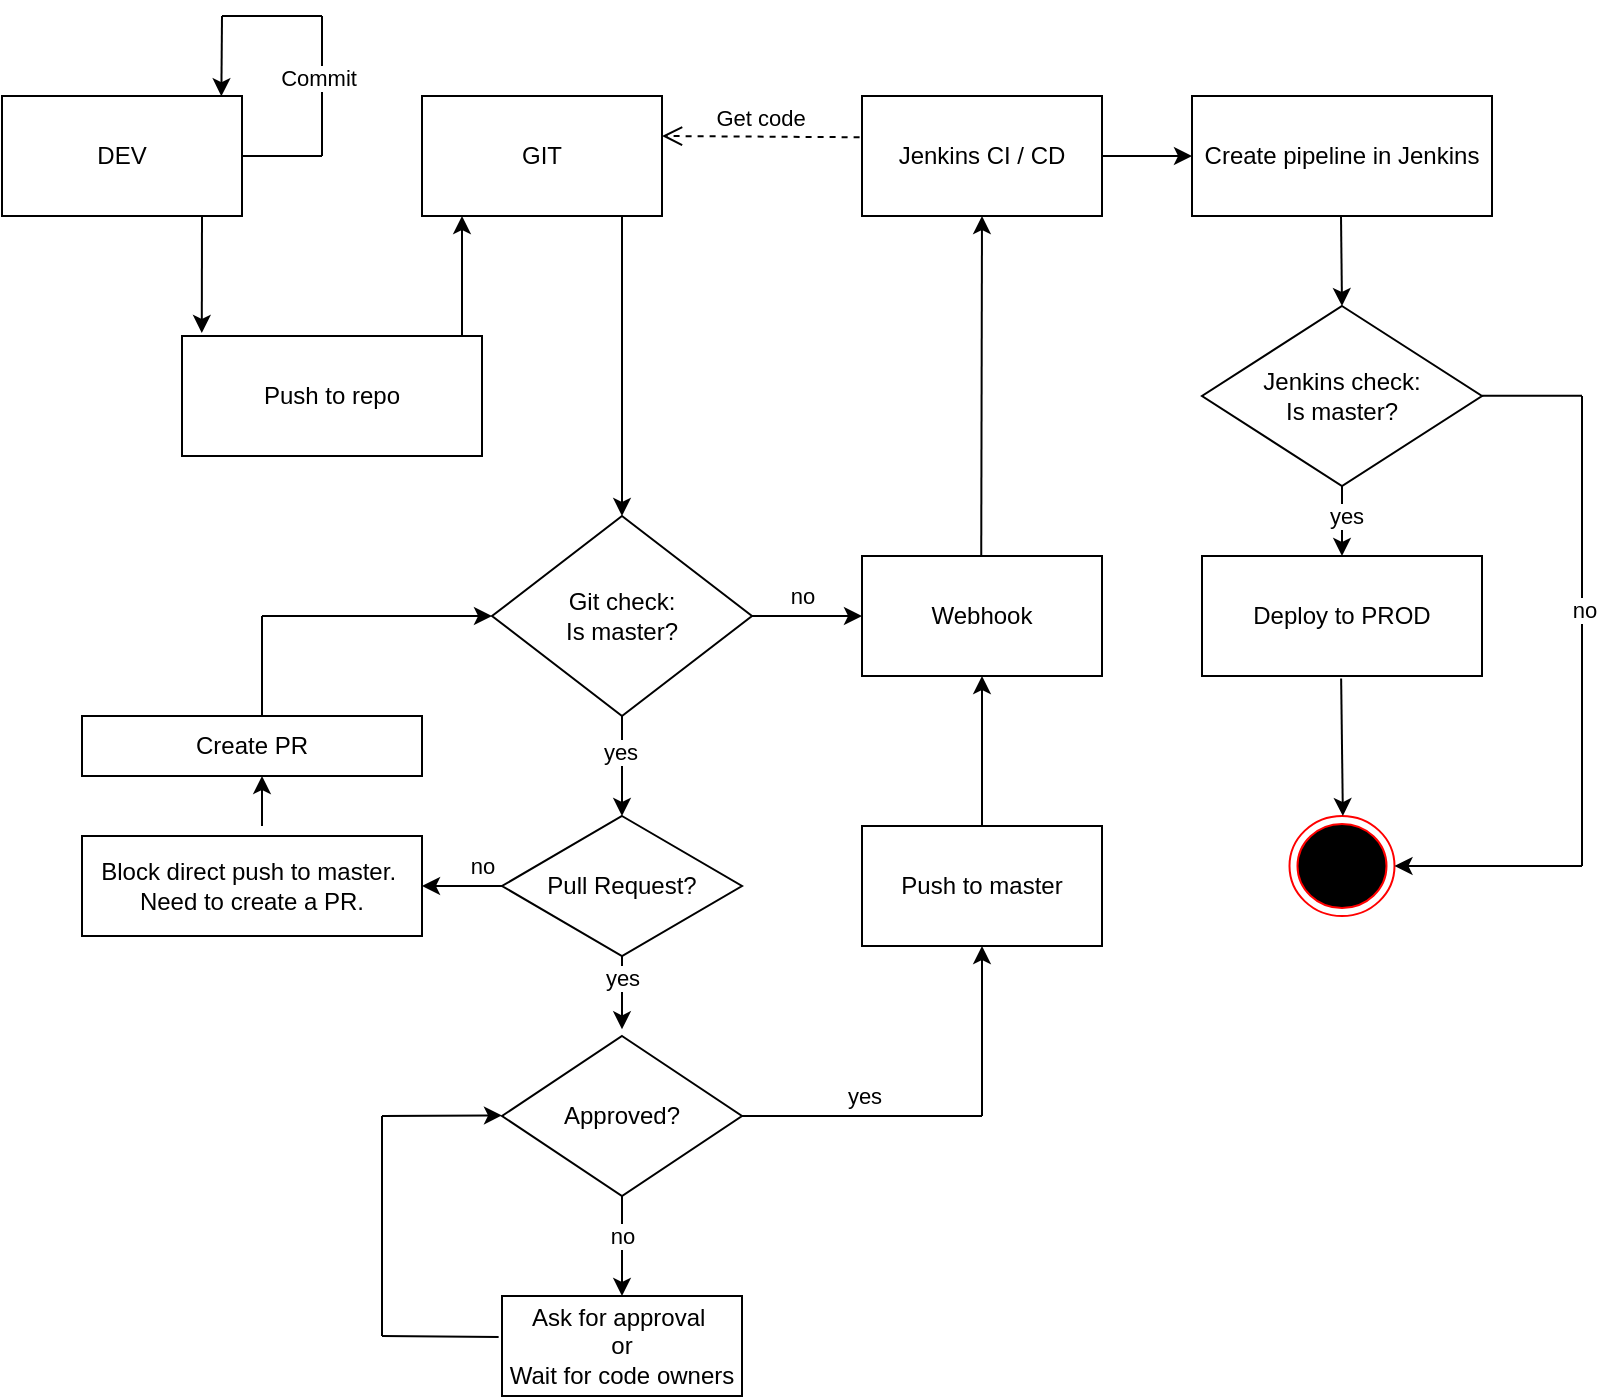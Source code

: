 <mxfile version="23.1.5" type="github">
  <diagram name="Page-1" id="gn0uq_FHL4GH7iVwz3Jk">
    <mxGraphModel dx="1140" dy="761" grid="1" gridSize="10" guides="1" tooltips="1" connect="1" arrows="1" fold="1" page="1" pageScale="1" pageWidth="827" pageHeight="1169" math="0" shadow="0">
      <root>
        <mxCell id="0" />
        <mxCell id="1" parent="0" />
        <mxCell id="xEWYe0WlcGR3rtT7nl-Z-1" value="Deploy to PROD" style="rounded=0;whiteSpace=wrap;html=1;" parent="1" vertex="1">
          <mxGeometry x="670" y="310" width="140" height="60" as="geometry" />
        </mxCell>
        <mxCell id="xEWYe0WlcGR3rtT7nl-Z-2" value="DEV" style="rounded=0;whiteSpace=wrap;html=1;" parent="1" vertex="1">
          <mxGeometry x="70" y="80" width="120" height="60" as="geometry" />
        </mxCell>
        <mxCell id="xEWYe0WlcGR3rtT7nl-Z-3" value="GIT" style="rounded=0;whiteSpace=wrap;html=1;" parent="1" vertex="1">
          <mxGeometry x="280" y="80" width="120" height="60" as="geometry" />
        </mxCell>
        <mxCell id="xEWYe0WlcGR3rtT7nl-Z-4" value="Jenkins CI / CD" style="rounded=0;whiteSpace=wrap;html=1;" parent="1" vertex="1">
          <mxGeometry x="500" y="80" width="120" height="60" as="geometry" />
        </mxCell>
        <mxCell id="xEWYe0WlcGR3rtT7nl-Z-5" value="Jenkins check:&lt;br&gt;Is master?" style="rhombus;whiteSpace=wrap;html=1;" parent="1" vertex="1">
          <mxGeometry x="670" y="185" width="140" height="90" as="geometry" />
        </mxCell>
        <mxCell id="xEWYe0WlcGR3rtT7nl-Z-6" value="Webhook" style="rounded=0;whiteSpace=wrap;html=1;" parent="1" vertex="1">
          <mxGeometry x="500" y="310" width="120" height="60" as="geometry" />
        </mxCell>
        <mxCell id="xEWYe0WlcGR3rtT7nl-Z-7" value="Push to repo" style="rounded=0;whiteSpace=wrap;html=1;" parent="1" vertex="1">
          <mxGeometry x="160" y="200" width="150" height="60" as="geometry" />
        </mxCell>
        <mxCell id="xEWYe0WlcGR3rtT7nl-Z-8" value="Git check:&lt;br&gt;Is master?" style="rhombus;whiteSpace=wrap;html=1;" parent="1" vertex="1">
          <mxGeometry x="315" y="290" width="130" height="100" as="geometry" />
        </mxCell>
        <mxCell id="xEWYe0WlcGR3rtT7nl-Z-53" value="" style="edgeStyle=orthogonalEdgeStyle;rounded=0;orthogonalLoop=1;jettySize=auto;html=1;" parent="1" edge="1">
          <mxGeometry relative="1" as="geometry">
            <mxPoint x="200" y="445" as="sourcePoint" />
            <mxPoint x="200" y="420" as="targetPoint" />
          </mxGeometry>
        </mxCell>
        <mxCell id="xEWYe0WlcGR3rtT7nl-Z-9" value="Block direct push to master.&amp;nbsp;&lt;br&gt;Need to create a PR." style="rounded=0;whiteSpace=wrap;html=1;" parent="1" vertex="1">
          <mxGeometry x="110" y="450" width="170" height="50" as="geometry" />
        </mxCell>
        <mxCell id="xEWYe0WlcGR3rtT7nl-Z-10" value="Pull Request?" style="rhombus;whiteSpace=wrap;html=1;" parent="1" vertex="1">
          <mxGeometry x="320" y="440" width="120" height="70" as="geometry" />
        </mxCell>
        <mxCell id="xEWYe0WlcGR3rtT7nl-Z-11" value="Create PR" style="rounded=0;whiteSpace=wrap;html=1;" parent="1" vertex="1">
          <mxGeometry x="110" y="390" width="170" height="30" as="geometry" />
        </mxCell>
        <mxCell id="xEWYe0WlcGR3rtT7nl-Z-12" value="Create pipeline in Jenkins" style="rounded=0;whiteSpace=wrap;html=1;" parent="1" vertex="1">
          <mxGeometry x="665" y="80" width="150" height="60" as="geometry" />
        </mxCell>
        <mxCell id="xEWYe0WlcGR3rtT7nl-Z-13" value="Approved?" style="rhombus;whiteSpace=wrap;html=1;" parent="1" vertex="1">
          <mxGeometry x="320" y="550" width="120" height="80" as="geometry" />
        </mxCell>
        <mxCell id="xEWYe0WlcGR3rtT7nl-Z-14" value="Ask for approval&amp;nbsp;&lt;br&gt;or&lt;br&gt;Wait for code owners" style="rounded=0;whiteSpace=wrap;html=1;" parent="1" vertex="1">
          <mxGeometry x="320" y="680" width="120" height="50" as="geometry" />
        </mxCell>
        <mxCell id="xEWYe0WlcGR3rtT7nl-Z-15" value="" style="endArrow=classic;html=1;rounded=0;entryX=0.5;entryY=0;entryDx=0;entryDy=0;" parent="1" target="xEWYe0WlcGR3rtT7nl-Z-8" edge="1">
          <mxGeometry width="50" height="50" relative="1" as="geometry">
            <mxPoint x="380" y="140" as="sourcePoint" />
            <mxPoint x="440" y="170" as="targetPoint" />
          </mxGeometry>
        </mxCell>
        <mxCell id="xEWYe0WlcGR3rtT7nl-Z-16" value="" style="endArrow=classic;html=1;rounded=0;entryX=0.066;entryY=-0.025;entryDx=0;entryDy=0;entryPerimeter=0;" parent="1" target="xEWYe0WlcGR3rtT7nl-Z-7" edge="1">
          <mxGeometry width="50" height="50" relative="1" as="geometry">
            <mxPoint x="170" y="140" as="sourcePoint" />
            <mxPoint x="480" y="170" as="targetPoint" />
          </mxGeometry>
        </mxCell>
        <mxCell id="xEWYe0WlcGR3rtT7nl-Z-17" value="" style="endArrow=classic;html=1;rounded=0;" parent="1" edge="1">
          <mxGeometry width="50" height="50" relative="1" as="geometry">
            <mxPoint x="300" y="200" as="sourcePoint" />
            <mxPoint x="300" y="140" as="targetPoint" />
          </mxGeometry>
        </mxCell>
        <mxCell id="xEWYe0WlcGR3rtT7nl-Z-18" value="" style="endArrow=classic;html=1;rounded=0;entryX=0.5;entryY=1;entryDx=0;entryDy=0;exitX=0.364;exitY=0;exitDx=0;exitDy=0;exitPerimeter=0;" parent="1" target="xEWYe0WlcGR3rtT7nl-Z-4" edge="1">
          <mxGeometry width="50" height="50" relative="1" as="geometry">
            <mxPoint x="559.62" y="310" as="sourcePoint" />
            <mxPoint x="559.58" y="170" as="targetPoint" />
          </mxGeometry>
        </mxCell>
        <mxCell id="xEWYe0WlcGR3rtT7nl-Z-19" value="Get code" style="html=1;verticalAlign=bottom;endArrow=open;dashed=1;endSize=8;curved=0;rounded=0;exitX=-0.01;exitY=0.344;exitDx=0;exitDy=0;exitPerimeter=0;" parent="1" source="xEWYe0WlcGR3rtT7nl-Z-4" edge="1">
          <mxGeometry relative="1" as="geometry">
            <mxPoint x="485" y="100" as="sourcePoint" />
            <mxPoint x="400" y="100" as="targetPoint" />
          </mxGeometry>
        </mxCell>
        <mxCell id="xEWYe0WlcGR3rtT7nl-Z-23" value="" style="endArrow=classic;html=1;rounded=0;entryX=0.5;entryY=0;entryDx=0;entryDy=0;exitX=0.5;exitY=1;exitDx=0;exitDy=0;" parent="1" target="xEWYe0WlcGR3rtT7nl-Z-10" edge="1">
          <mxGeometry width="50" height="50" relative="1" as="geometry">
            <mxPoint x="380" y="390" as="sourcePoint" />
            <mxPoint x="405" y="370" as="targetPoint" />
          </mxGeometry>
        </mxCell>
        <mxCell id="xEWYe0WlcGR3rtT7nl-Z-56" value="yes" style="edgeLabel;html=1;align=center;verticalAlign=middle;resizable=0;points=[];" parent="xEWYe0WlcGR3rtT7nl-Z-23" vertex="1" connectable="0">
          <mxGeometry x="-0.307" y="-1" relative="1" as="geometry">
            <mxPoint as="offset" />
          </mxGeometry>
        </mxCell>
        <mxCell id="xEWYe0WlcGR3rtT7nl-Z-24" value="" style="endArrow=classic;html=1;rounded=0;exitX=0;exitY=0.5;exitDx=0;exitDy=0;entryX=1;entryY=0.5;entryDx=0;entryDy=0;" parent="1" source="xEWYe0WlcGR3rtT7nl-Z-10" target="xEWYe0WlcGR3rtT7nl-Z-9" edge="1">
          <mxGeometry width="50" height="50" relative="1" as="geometry">
            <mxPoint x="300" y="470" as="sourcePoint" />
            <mxPoint x="350" y="420" as="targetPoint" />
          </mxGeometry>
        </mxCell>
        <mxCell id="xEWYe0WlcGR3rtT7nl-Z-57" value="no" style="edgeLabel;html=1;align=center;verticalAlign=middle;resizable=0;points=[];" parent="xEWYe0WlcGR3rtT7nl-Z-24" vertex="1" connectable="0">
          <mxGeometry x="-0.45" y="1" relative="1" as="geometry">
            <mxPoint x="1" y="-11" as="offset" />
          </mxGeometry>
        </mxCell>
        <mxCell id="xEWYe0WlcGR3rtT7nl-Z-26" value="" style="endArrow=classic;html=1;rounded=0;entryX=0;entryY=0.5;entryDx=0;entryDy=0;" parent="1" edge="1">
          <mxGeometry width="50" height="50" relative="1" as="geometry">
            <mxPoint x="200" y="340" as="sourcePoint" />
            <mxPoint x="315" y="340" as="targetPoint" />
          </mxGeometry>
        </mxCell>
        <mxCell id="xEWYe0WlcGR3rtT7nl-Z-27" value="" style="endArrow=none;html=1;rounded=0;" parent="1" edge="1">
          <mxGeometry width="50" height="50" relative="1" as="geometry">
            <mxPoint x="200" y="390" as="sourcePoint" />
            <mxPoint x="200" y="340" as="targetPoint" />
          </mxGeometry>
        </mxCell>
        <mxCell id="xEWYe0WlcGR3rtT7nl-Z-28" value="" style="endArrow=classic;html=1;rounded=0;entryX=0.5;entryY=-0.042;entryDx=0;entryDy=0;entryPerimeter=0;exitX=0.5;exitY=1;exitDx=0;exitDy=0;" parent="1" source="xEWYe0WlcGR3rtT7nl-Z-10" target="xEWYe0WlcGR3rtT7nl-Z-13" edge="1">
          <mxGeometry width="50" height="50" relative="1" as="geometry">
            <mxPoint x="200" y="540" as="sourcePoint" />
            <mxPoint x="250" y="490" as="targetPoint" />
          </mxGeometry>
        </mxCell>
        <mxCell id="xEWYe0WlcGR3rtT7nl-Z-58" value="yes" style="edgeLabel;html=1;align=center;verticalAlign=middle;resizable=0;points=[];" parent="xEWYe0WlcGR3rtT7nl-Z-28" vertex="1" connectable="0">
          <mxGeometry x="-0.712" y="2" relative="1" as="geometry">
            <mxPoint x="-2" y="5" as="offset" />
          </mxGeometry>
        </mxCell>
        <mxCell id="xEWYe0WlcGR3rtT7nl-Z-29" value="" style="endArrow=classic;html=1;rounded=0;exitX=0.5;exitY=1;exitDx=0;exitDy=0;entryX=0.5;entryY=0;entryDx=0;entryDy=0;" parent="1" source="xEWYe0WlcGR3rtT7nl-Z-13" target="xEWYe0WlcGR3rtT7nl-Z-14" edge="1">
          <mxGeometry width="50" height="50" relative="1" as="geometry">
            <mxPoint x="370" y="710" as="sourcePoint" />
            <mxPoint x="420" y="660" as="targetPoint" />
          </mxGeometry>
        </mxCell>
        <mxCell id="xEWYe0WlcGR3rtT7nl-Z-59" value="no" style="edgeLabel;html=1;align=center;verticalAlign=middle;resizable=0;points=[];" parent="xEWYe0WlcGR3rtT7nl-Z-29" vertex="1" connectable="0">
          <mxGeometry x="-0.331" y="3" relative="1" as="geometry">
            <mxPoint x="-3" y="3" as="offset" />
          </mxGeometry>
        </mxCell>
        <mxCell id="xEWYe0WlcGR3rtT7nl-Z-30" value="" style="endArrow=classic;html=1;rounded=0;" parent="1" edge="1">
          <mxGeometry width="50" height="50" relative="1" as="geometry">
            <mxPoint x="260" y="590" as="sourcePoint" />
            <mxPoint x="320" y="589.71" as="targetPoint" />
          </mxGeometry>
        </mxCell>
        <mxCell id="xEWYe0WlcGR3rtT7nl-Z-31" value="" style="endArrow=none;html=1;rounded=0;" parent="1" edge="1">
          <mxGeometry width="50" height="50" relative="1" as="geometry">
            <mxPoint x="260" y="700" as="sourcePoint" />
            <mxPoint x="260" y="590" as="targetPoint" />
          </mxGeometry>
        </mxCell>
        <mxCell id="xEWYe0WlcGR3rtT7nl-Z-32" value="" style="endArrow=none;html=1;rounded=0;entryX=-0.014;entryY=0.409;entryDx=0;entryDy=0;entryPerimeter=0;" parent="1" target="xEWYe0WlcGR3rtT7nl-Z-14" edge="1">
          <mxGeometry width="50" height="50" relative="1" as="geometry">
            <mxPoint x="260" y="700" as="sourcePoint" />
            <mxPoint x="310" y="700" as="targetPoint" />
          </mxGeometry>
        </mxCell>
        <mxCell id="xEWYe0WlcGR3rtT7nl-Z-33" value="" style="endArrow=classic;html=1;rounded=0;entryX=0;entryY=0.5;entryDx=0;entryDy=0;exitX=1;exitY=0.5;exitDx=0;exitDy=0;" parent="1" source="xEWYe0WlcGR3rtT7nl-Z-8" target="xEWYe0WlcGR3rtT7nl-Z-6" edge="1">
          <mxGeometry width="50" height="50" relative="1" as="geometry">
            <mxPoint x="410" y="310" as="sourcePoint" />
            <mxPoint x="460" y="260" as="targetPoint" />
          </mxGeometry>
        </mxCell>
        <mxCell id="xEWYe0WlcGR3rtT7nl-Z-55" value="no" style="edgeLabel;html=1;align=center;verticalAlign=middle;resizable=0;points=[];" parent="xEWYe0WlcGR3rtT7nl-Z-33" vertex="1" connectable="0">
          <mxGeometry x="-0.179" y="3" relative="1" as="geometry">
            <mxPoint x="2" y="-7" as="offset" />
          </mxGeometry>
        </mxCell>
        <mxCell id="xEWYe0WlcGR3rtT7nl-Z-34" value="" style="endArrow=classic;html=1;rounded=0;entryX=0.5;entryY=1;entryDx=0;entryDy=0;" parent="1" target="xEWYe0WlcGR3rtT7nl-Z-6" edge="1" source="O2b6CQ9GffKvow3a5KKp-1">
          <mxGeometry width="50" height="50" relative="1" as="geometry">
            <mxPoint x="560" y="590" as="sourcePoint" />
            <mxPoint x="570" y="340" as="targetPoint" />
          </mxGeometry>
        </mxCell>
        <mxCell id="xEWYe0WlcGR3rtT7nl-Z-35" value="" style="endArrow=none;html=1;rounded=0;exitX=1;exitY=0.5;exitDx=0;exitDy=0;" parent="1" source="xEWYe0WlcGR3rtT7nl-Z-13" edge="1">
          <mxGeometry width="50" height="50" relative="1" as="geometry">
            <mxPoint x="440" y="590" as="sourcePoint" />
            <mxPoint x="560" y="590" as="targetPoint" />
          </mxGeometry>
        </mxCell>
        <mxCell id="xEWYe0WlcGR3rtT7nl-Z-60" value="yes" style="edgeLabel;html=1;align=center;verticalAlign=middle;resizable=0;points=[];" parent="xEWYe0WlcGR3rtT7nl-Z-35" vertex="1" connectable="0">
          <mxGeometry x="0.055" y="-1" relative="1" as="geometry">
            <mxPoint x="-3" y="-11" as="offset" />
          </mxGeometry>
        </mxCell>
        <mxCell id="xEWYe0WlcGR3rtT7nl-Z-36" value="" style="endArrow=classic;html=1;rounded=0;entryX=0;entryY=0.5;entryDx=0;entryDy=0;exitX=1;exitY=0.5;exitDx=0;exitDy=0;" parent="1" source="xEWYe0WlcGR3rtT7nl-Z-4" target="xEWYe0WlcGR3rtT7nl-Z-12" edge="1">
          <mxGeometry width="50" height="50" relative="1" as="geometry">
            <mxPoint x="620" y="100" as="sourcePoint" />
            <mxPoint x="660" y="100" as="targetPoint" />
          </mxGeometry>
        </mxCell>
        <mxCell id="xEWYe0WlcGR3rtT7nl-Z-37" value="" style="endArrow=classic;html=1;rounded=0;entryX=0.5;entryY=0;entryDx=0;entryDy=0;" parent="1" target="xEWYe0WlcGR3rtT7nl-Z-5" edge="1">
          <mxGeometry width="50" height="50" relative="1" as="geometry">
            <mxPoint x="739.5" y="140" as="sourcePoint" />
            <mxPoint x="740" y="180" as="targetPoint" />
          </mxGeometry>
        </mxCell>
        <mxCell id="xEWYe0WlcGR3rtT7nl-Z-39" value="" style="ellipse;html=1;shape=endState;fillColor=#000000;strokeColor=#ff0000;" parent="1" vertex="1">
          <mxGeometry x="713.75" y="440" width="52.5" height="50" as="geometry" />
        </mxCell>
        <mxCell id="xEWYe0WlcGR3rtT7nl-Z-40" value="" style="endArrow=none;html=1;rounded=0;" parent="1" edge="1">
          <mxGeometry width="50" height="50" relative="1" as="geometry">
            <mxPoint x="860" y="229.86" as="sourcePoint" />
            <mxPoint x="820" y="229.86" as="targetPoint" />
            <Array as="points">
              <mxPoint x="810" y="229.86" />
            </Array>
          </mxGeometry>
        </mxCell>
        <mxCell id="xEWYe0WlcGR3rtT7nl-Z-42" value="" style="endArrow=none;html=1;rounded=0;" parent="1" edge="1">
          <mxGeometry width="50" height="50" relative="1" as="geometry">
            <mxPoint x="860" y="465" as="sourcePoint" />
            <mxPoint x="860" y="230" as="targetPoint" />
          </mxGeometry>
        </mxCell>
        <mxCell id="xEWYe0WlcGR3rtT7nl-Z-61" value="no" style="edgeLabel;html=1;align=center;verticalAlign=middle;resizable=0;points=[];" parent="xEWYe0WlcGR3rtT7nl-Z-42" vertex="1" connectable="0">
          <mxGeometry x="0.094" relative="1" as="geometry">
            <mxPoint x="1" as="offset" />
          </mxGeometry>
        </mxCell>
        <mxCell id="xEWYe0WlcGR3rtT7nl-Z-43" value="" style="endArrow=classic;html=1;rounded=0;entryX=0.5;entryY=0;entryDx=0;entryDy=0;exitX=0.467;exitY=1.02;exitDx=0;exitDy=0;exitPerimeter=0;" parent="1" edge="1">
          <mxGeometry width="50" height="50" relative="1" as="geometry">
            <mxPoint x="739.57" y="371.2" as="sourcePoint" />
            <mxPoint x="740.44" y="440" as="targetPoint" />
          </mxGeometry>
        </mxCell>
        <mxCell id="xEWYe0WlcGR3rtT7nl-Z-44" value="" style="endArrow=classic;html=1;rounded=0;entryX=1;entryY=0.5;entryDx=0;entryDy=0;" parent="1" target="xEWYe0WlcGR3rtT7nl-Z-39" edge="1">
          <mxGeometry width="50" height="50" relative="1" as="geometry">
            <mxPoint x="860" y="465" as="sourcePoint" />
            <mxPoint x="770" y="465" as="targetPoint" />
          </mxGeometry>
        </mxCell>
        <mxCell id="xEWYe0WlcGR3rtT7nl-Z-45" value="" style="endArrow=classic;html=1;rounded=0;entryX=0.5;entryY=0;entryDx=0;entryDy=0;exitX=0.5;exitY=1;exitDx=0;exitDy=0;" parent="1" source="xEWYe0WlcGR3rtT7nl-Z-5" target="xEWYe0WlcGR3rtT7nl-Z-1" edge="1">
          <mxGeometry width="50" height="50" relative="1" as="geometry">
            <mxPoint x="790" y="260" as="sourcePoint" />
            <mxPoint x="840" y="210" as="targetPoint" />
          </mxGeometry>
        </mxCell>
        <mxCell id="xEWYe0WlcGR3rtT7nl-Z-62" value="yes" style="edgeLabel;html=1;align=center;verticalAlign=middle;resizable=0;points=[];" parent="xEWYe0WlcGR3rtT7nl-Z-45" vertex="1" connectable="0">
          <mxGeometry x="-0.229" y="2" relative="1" as="geometry">
            <mxPoint y="1" as="offset" />
          </mxGeometry>
        </mxCell>
        <mxCell id="xEWYe0WlcGR3rtT7nl-Z-48" value="" style="endArrow=none;html=1;rounded=0;" parent="1" edge="1">
          <mxGeometry width="50" height="50" relative="1" as="geometry">
            <mxPoint x="190" y="110" as="sourcePoint" />
            <mxPoint x="230" y="110" as="targetPoint" />
          </mxGeometry>
        </mxCell>
        <mxCell id="xEWYe0WlcGR3rtT7nl-Z-49" value="" style="endArrow=none;html=1;rounded=0;" parent="1" edge="1">
          <mxGeometry width="50" height="50" relative="1" as="geometry">
            <mxPoint x="230" y="110" as="sourcePoint" />
            <mxPoint x="230" y="40" as="targetPoint" />
          </mxGeometry>
        </mxCell>
        <mxCell id="xEWYe0WlcGR3rtT7nl-Z-52" value="Commit" style="edgeLabel;html=1;align=center;verticalAlign=middle;resizable=0;points=[];" parent="xEWYe0WlcGR3rtT7nl-Z-49" vertex="1" connectable="0">
          <mxGeometry x="0.588" y="2" relative="1" as="geometry">
            <mxPoint y="16" as="offset" />
          </mxGeometry>
        </mxCell>
        <mxCell id="xEWYe0WlcGR3rtT7nl-Z-50" value="" style="endArrow=none;html=1;rounded=0;" parent="1" edge="1">
          <mxGeometry width="50" height="50" relative="1" as="geometry">
            <mxPoint x="180" y="40" as="sourcePoint" />
            <mxPoint x="230" y="40" as="targetPoint" />
          </mxGeometry>
        </mxCell>
        <mxCell id="xEWYe0WlcGR3rtT7nl-Z-51" value="" style="endArrow=classic;html=1;rounded=0;entryX=0.914;entryY=0.002;entryDx=0;entryDy=0;entryPerimeter=0;" parent="1" target="xEWYe0WlcGR3rtT7nl-Z-2" edge="1">
          <mxGeometry width="50" height="50" relative="1" as="geometry">
            <mxPoint x="180" y="40" as="sourcePoint" />
            <mxPoint x="240" y="130" as="targetPoint" />
          </mxGeometry>
        </mxCell>
        <mxCell id="O2b6CQ9GffKvow3a5KKp-2" value="" style="endArrow=classic;html=1;rounded=0;entryX=0.5;entryY=1;entryDx=0;entryDy=0;" edge="1" parent="1" target="O2b6CQ9GffKvow3a5KKp-1">
          <mxGeometry width="50" height="50" relative="1" as="geometry">
            <mxPoint x="560" y="590" as="sourcePoint" />
            <mxPoint x="560" y="370" as="targetPoint" />
          </mxGeometry>
        </mxCell>
        <mxCell id="O2b6CQ9GffKvow3a5KKp-1" value="Push to master" style="rounded=0;whiteSpace=wrap;html=1;" vertex="1" parent="1">
          <mxGeometry x="500" y="445" width="120" height="60" as="geometry" />
        </mxCell>
      </root>
    </mxGraphModel>
  </diagram>
</mxfile>
